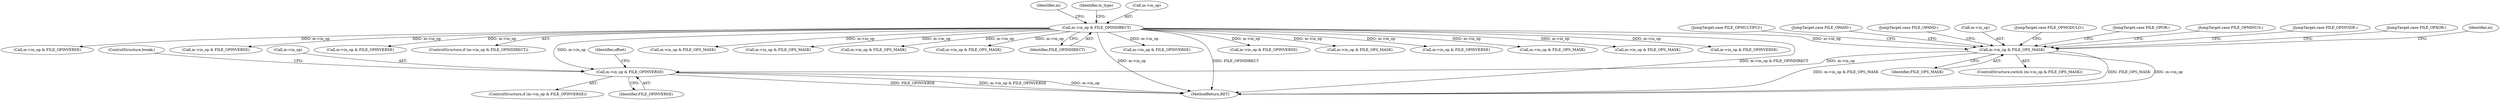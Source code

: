 digraph "0_file_447558595a3650db2886cd2f416ad0beba965801@pointer" {
"1000955" [label="(Call,m->in_op & FILE_OPINVERSE)"];
"1000230" [label="(Call,m->in_op & FILE_OPINDIRECT)"];
"1000762" [label="(Call,m->in_op & FILE_OPS_MASK)"];
"1000894" [label="(JumpTarget,case FILE_OPDIVIDE:)"];
"1002243" [label="(Call,m->in_op & FILE_OPINVERSE)"];
"1002158" [label="(Call,m->in_op & FILE_OPS_MASK)"];
"1000810" [label="(JumpTarget,case FILE_OPXOR:)"];
"1000955" [label="(Call,m->in_op & FILE_OPINVERSE)"];
"1000957" [label="(Identifier,m)"];
"1001800" [label="(Call,m->in_op & FILE_OPS_MASK)"];
"1000954" [label="(ControlStructure,if (m->in_op & FILE_OPINVERSE))"];
"1000873" [label="(JumpTarget,case FILE_OPMULTIPLY:)"];
"1002137" [label="(Call,m->in_op & FILE_OPINVERSE)"];
"1000527" [label="(Call,m->in_op & FILE_OPINVERSE)"];
"1000959" [label="(Identifier,FILE_OPINVERSE)"];
"1000239" [label="(Identifier,m)"];
"1000741" [label="(Call,m->in_op & FILE_OPINVERSE)"];
"1001420" [label="(Call,m->in_op & FILE_OPINVERSE)"];
"1000229" [label="(ControlStructure,if (m->in_op & FILE_OPINDIRECT))"];
"1002713" [label="(MethodReturn,RET)"];
"1000442" [label="(Call,m->in_op & FILE_OPS_MASK)"];
"1000230" [label="(Call,m->in_op & FILE_OPINDIRECT)"];
"1000956" [label="(Call,m->in_op)"];
"1001442" [label="(Call,m->in_op & FILE_OPS_MASK)"];
"1000831" [label="(JumpTarget,case FILE_OPADD:)"];
"1000768" [label="(JumpTarget,case FILE_OPAND:)"];
"1000423" [label="(Identifier,in_type)"];
"1001083" [label="(Call,m->in_op & FILE_OPS_MASK)"];
"1000763" [label="(Call,m->in_op)"];
"1000766" [label="(Identifier,FILE_OPS_MASK)"];
"1000231" [label="(Call,m->in_op)"];
"1000961" [label="(Identifier,offset)"];
"1000976" [label="(Call,m->in_op & FILE_OPS_MASK)"];
"1000234" [label="(Identifier,FILE_OPINDIRECT)"];
"1001779" [label="(Call,m->in_op & FILE_OPINVERSE)"];
"1000915" [label="(JumpTarget,case FILE_OPMODULO:)"];
"1001061" [label="(Call,m->in_op & FILE_OPINVERSE)"];
"1000548" [label="(Call,m->in_op & FILE_OPS_MASK)"];
"1000789" [label="(JumpTarget,case FILE_OPOR:)"];
"1000761" [label="(ControlStructure,switch (m->in_op & FILE_OPS_MASK))"];
"1000852" [label="(JumpTarget,case FILE_OPMINUS:)"];
"1000963" [label="(ControlStructure,break;)"];
"1000762" [label="(Call,m->in_op & FILE_OPS_MASK)"];
"1000955" -> "1000954"  [label="AST: "];
"1000955" -> "1000959"  [label="CFG: "];
"1000956" -> "1000955"  [label="AST: "];
"1000959" -> "1000955"  [label="AST: "];
"1000961" -> "1000955"  [label="CFG: "];
"1000963" -> "1000955"  [label="CFG: "];
"1000955" -> "1002713"  [label="DDG: FILE_OPINVERSE"];
"1000955" -> "1002713"  [label="DDG: m->in_op & FILE_OPINVERSE"];
"1000955" -> "1002713"  [label="DDG: m->in_op"];
"1000230" -> "1000955"  [label="DDG: m->in_op"];
"1000762" -> "1000955"  [label="DDG: m->in_op"];
"1000230" -> "1000229"  [label="AST: "];
"1000230" -> "1000234"  [label="CFG: "];
"1000231" -> "1000230"  [label="AST: "];
"1000234" -> "1000230"  [label="AST: "];
"1000239" -> "1000230"  [label="CFG: "];
"1000423" -> "1000230"  [label="CFG: "];
"1000230" -> "1002713"  [label="DDG: m->in_op"];
"1000230" -> "1002713"  [label="DDG: FILE_OPINDIRECT"];
"1000230" -> "1002713"  [label="DDG: m->in_op & FILE_OPINDIRECT"];
"1000230" -> "1000442"  [label="DDG: m->in_op"];
"1000230" -> "1000527"  [label="DDG: m->in_op"];
"1000230" -> "1000548"  [label="DDG: m->in_op"];
"1000230" -> "1000741"  [label="DDG: m->in_op"];
"1000230" -> "1000762"  [label="DDG: m->in_op"];
"1000230" -> "1000976"  [label="DDG: m->in_op"];
"1000230" -> "1001061"  [label="DDG: m->in_op"];
"1000230" -> "1001083"  [label="DDG: m->in_op"];
"1000230" -> "1001420"  [label="DDG: m->in_op"];
"1000230" -> "1001442"  [label="DDG: m->in_op"];
"1000230" -> "1001779"  [label="DDG: m->in_op"];
"1000230" -> "1001800"  [label="DDG: m->in_op"];
"1000230" -> "1002137"  [label="DDG: m->in_op"];
"1000230" -> "1002158"  [label="DDG: m->in_op"];
"1000230" -> "1002243"  [label="DDG: m->in_op"];
"1000762" -> "1000761"  [label="AST: "];
"1000762" -> "1000766"  [label="CFG: "];
"1000763" -> "1000762"  [label="AST: "];
"1000766" -> "1000762"  [label="AST: "];
"1000768" -> "1000762"  [label="CFG: "];
"1000789" -> "1000762"  [label="CFG: "];
"1000810" -> "1000762"  [label="CFG: "];
"1000831" -> "1000762"  [label="CFG: "];
"1000852" -> "1000762"  [label="CFG: "];
"1000873" -> "1000762"  [label="CFG: "];
"1000894" -> "1000762"  [label="CFG: "];
"1000915" -> "1000762"  [label="CFG: "];
"1000957" -> "1000762"  [label="CFG: "];
"1000762" -> "1002713"  [label="DDG: m->in_op & FILE_OPS_MASK"];
"1000762" -> "1002713"  [label="DDG: FILE_OPS_MASK"];
"1000762" -> "1002713"  [label="DDG: m->in_op"];
}
